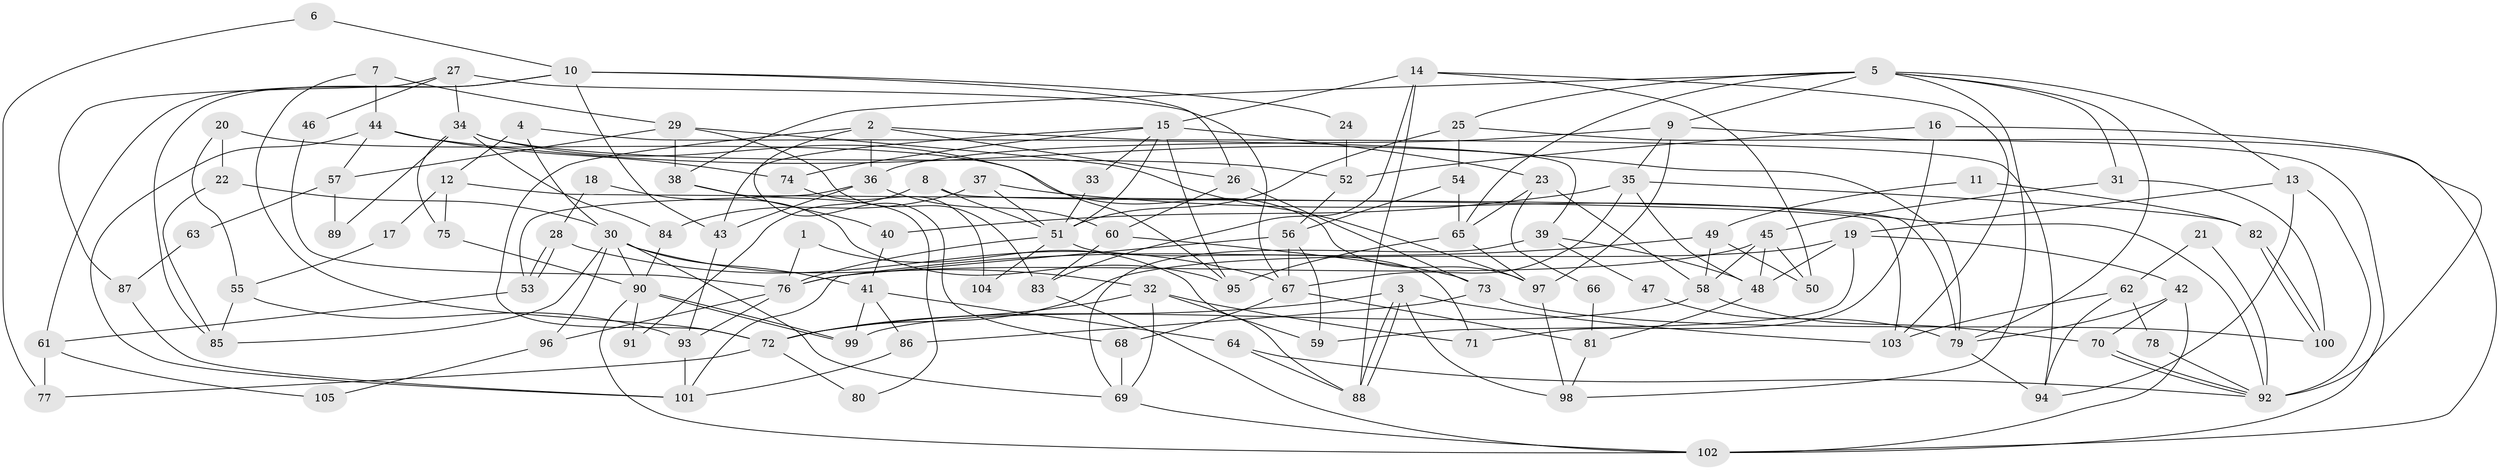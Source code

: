 // coarse degree distribution, {4: 0.3181818181818182, 6: 0.12121212121212122, 3: 0.13636363636363635, 9: 0.06060606060606061, 7: 0.07575757575757576, 8: 0.07575757575757576, 2: 0.13636363636363635, 5: 0.045454545454545456, 10: 0.015151515151515152, 11: 0.015151515151515152}
// Generated by graph-tools (version 1.1) at 2025/23/03/03/25 07:23:58]
// undirected, 105 vertices, 210 edges
graph export_dot {
graph [start="1"]
  node [color=gray90,style=filled];
  1;
  2;
  3;
  4;
  5;
  6;
  7;
  8;
  9;
  10;
  11;
  12;
  13;
  14;
  15;
  16;
  17;
  18;
  19;
  20;
  21;
  22;
  23;
  24;
  25;
  26;
  27;
  28;
  29;
  30;
  31;
  32;
  33;
  34;
  35;
  36;
  37;
  38;
  39;
  40;
  41;
  42;
  43;
  44;
  45;
  46;
  47;
  48;
  49;
  50;
  51;
  52;
  53;
  54;
  55;
  56;
  57;
  58;
  59;
  60;
  61;
  62;
  63;
  64;
  65;
  66;
  67;
  68;
  69;
  70;
  71;
  72;
  73;
  74;
  75;
  76;
  77;
  78;
  79;
  80;
  81;
  82;
  83;
  84;
  85;
  86;
  87;
  88;
  89;
  90;
  91;
  92;
  93;
  94;
  95;
  96;
  97;
  98;
  99;
  100;
  101;
  102;
  103;
  104;
  105;
  1 -- 88;
  1 -- 76;
  2 -- 72;
  2 -- 36;
  2 -- 26;
  2 -- 68;
  2 -- 94;
  3 -- 98;
  3 -- 88;
  3 -- 88;
  3 -- 72;
  3 -- 103;
  4 -- 30;
  4 -- 39;
  4 -- 12;
  5 -- 25;
  5 -- 13;
  5 -- 9;
  5 -- 31;
  5 -- 38;
  5 -- 65;
  5 -- 79;
  5 -- 98;
  6 -- 10;
  6 -- 77;
  7 -- 72;
  7 -- 29;
  7 -- 44;
  8 -- 79;
  8 -- 51;
  8 -- 91;
  9 -- 35;
  9 -- 36;
  9 -- 97;
  9 -- 102;
  10 -- 26;
  10 -- 43;
  10 -- 24;
  10 -- 61;
  10 -- 85;
  11 -- 49;
  11 -- 82;
  12 -- 75;
  12 -- 17;
  12 -- 103;
  13 -- 92;
  13 -- 19;
  13 -- 94;
  14 -- 83;
  14 -- 103;
  14 -- 15;
  14 -- 50;
  14 -- 88;
  15 -- 23;
  15 -- 33;
  15 -- 43;
  15 -- 51;
  15 -- 74;
  15 -- 95;
  16 -- 52;
  16 -- 71;
  16 -- 92;
  17 -- 55;
  18 -- 28;
  18 -- 95;
  19 -- 59;
  19 -- 42;
  19 -- 48;
  19 -- 72;
  20 -- 97;
  20 -- 55;
  20 -- 22;
  21 -- 92;
  21 -- 62;
  22 -- 30;
  22 -- 85;
  23 -- 65;
  23 -- 58;
  23 -- 66;
  24 -- 52;
  25 -- 102;
  25 -- 51;
  25 -- 54;
  26 -- 73;
  26 -- 60;
  27 -- 67;
  27 -- 34;
  27 -- 46;
  27 -- 87;
  28 -- 67;
  28 -- 53;
  28 -- 53;
  29 -- 38;
  29 -- 83;
  29 -- 57;
  29 -- 97;
  30 -- 90;
  30 -- 85;
  30 -- 32;
  30 -- 41;
  30 -- 69;
  30 -- 96;
  31 -- 100;
  31 -- 45;
  32 -- 72;
  32 -- 59;
  32 -- 69;
  32 -- 71;
  33 -- 51;
  34 -- 84;
  34 -- 95;
  34 -- 52;
  34 -- 75;
  34 -- 89;
  35 -- 67;
  35 -- 48;
  35 -- 40;
  35 -- 82;
  36 -- 43;
  36 -- 53;
  36 -- 60;
  37 -- 92;
  37 -- 51;
  37 -- 84;
  38 -- 40;
  38 -- 80;
  39 -- 69;
  39 -- 48;
  39 -- 47;
  40 -- 41;
  41 -- 64;
  41 -- 86;
  41 -- 99;
  42 -- 79;
  42 -- 102;
  42 -- 70;
  43 -- 93;
  44 -- 79;
  44 -- 57;
  44 -- 74;
  44 -- 101;
  45 -- 58;
  45 -- 48;
  45 -- 50;
  45 -- 76;
  46 -- 76;
  47 -- 79;
  48 -- 81;
  49 -- 58;
  49 -- 50;
  49 -- 76;
  51 -- 76;
  51 -- 71;
  51 -- 104;
  52 -- 56;
  53 -- 61;
  54 -- 65;
  54 -- 56;
  55 -- 85;
  55 -- 93;
  56 -- 67;
  56 -- 59;
  56 -- 101;
  57 -- 63;
  57 -- 89;
  58 -- 99;
  58 -- 70;
  60 -- 73;
  60 -- 83;
  61 -- 77;
  61 -- 105;
  62 -- 103;
  62 -- 94;
  62 -- 78;
  63 -- 87;
  64 -- 88;
  64 -- 92;
  65 -- 97;
  65 -- 95;
  66 -- 81;
  67 -- 68;
  67 -- 81;
  68 -- 69;
  69 -- 102;
  70 -- 92;
  70 -- 92;
  72 -- 77;
  72 -- 80;
  73 -- 86;
  73 -- 100;
  74 -- 104;
  75 -- 90;
  76 -- 93;
  76 -- 96;
  78 -- 92;
  79 -- 94;
  81 -- 98;
  82 -- 100;
  82 -- 100;
  83 -- 102;
  84 -- 90;
  86 -- 101;
  87 -- 101;
  90 -- 102;
  90 -- 99;
  90 -- 99;
  90 -- 91;
  93 -- 101;
  96 -- 105;
  97 -- 98;
}
